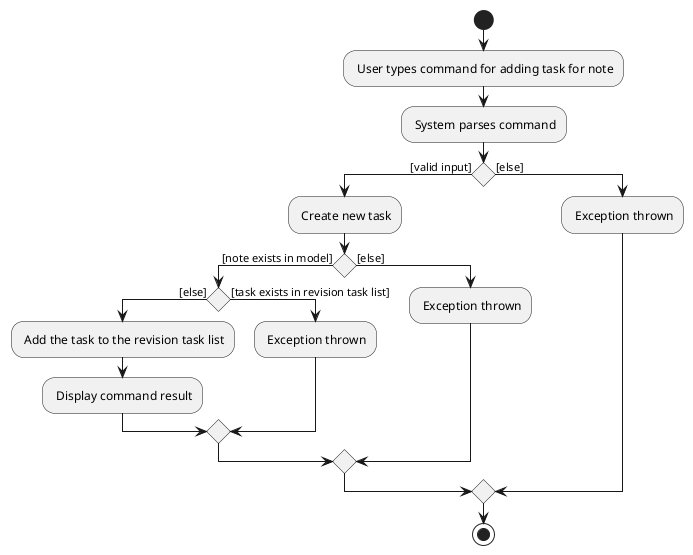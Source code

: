 @startuml
start
: User types command for adding task for note;
: System parses command;

if () then ([valid input])
    : Create new task;

    if() then ([note exists in model])
       if() then ([else])
            : Add the task to the revision task list;
            : Display command result;
       else ([task exists in revision task list])
            : Exception thrown;
       endif

    else ([else])
        : Exception thrown;
    endif

else ([else])
    : Exception thrown;
endif
stop

@enduml